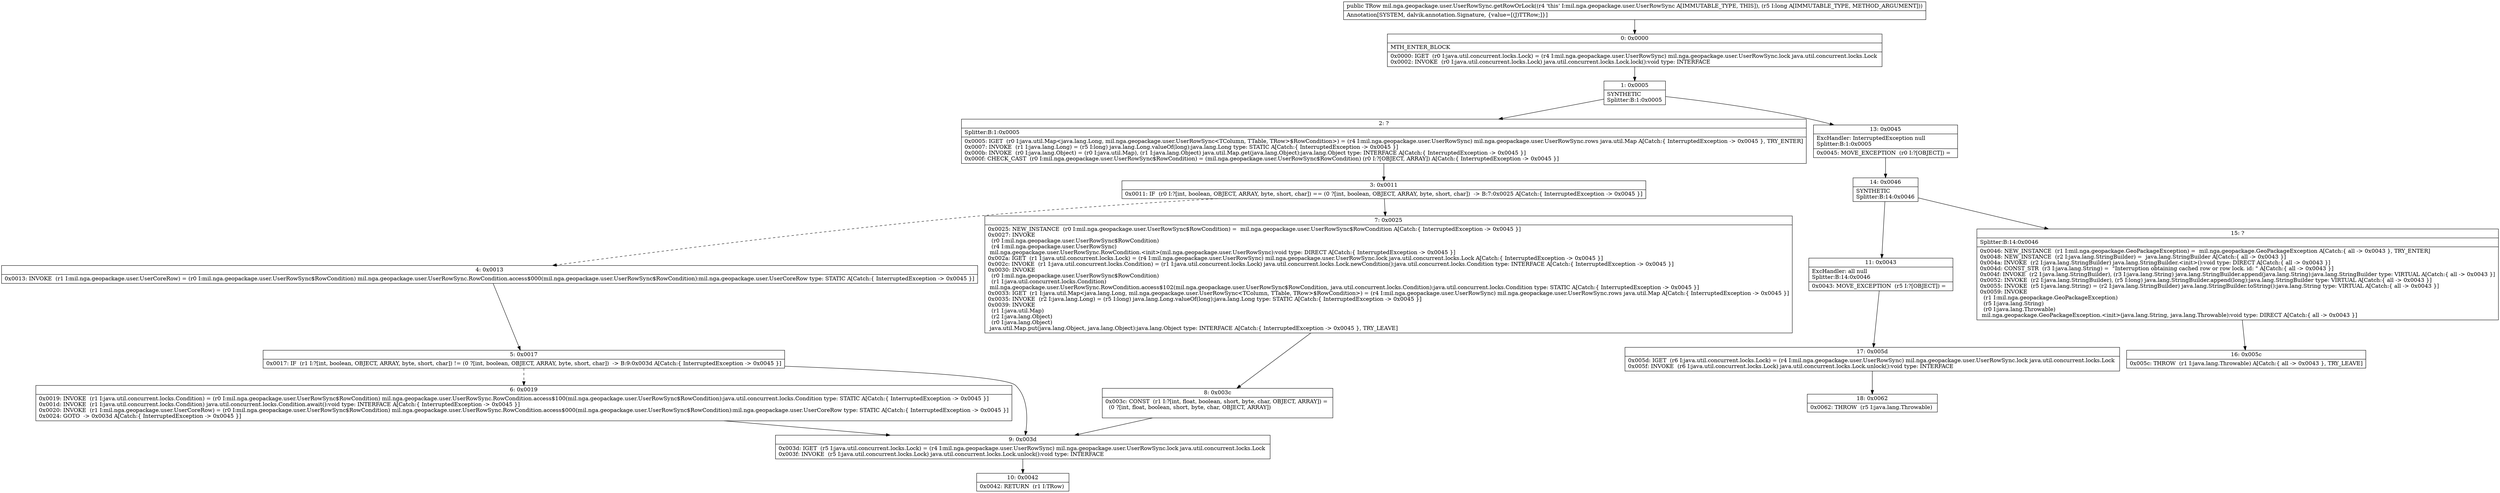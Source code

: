 digraph "CFG formil.nga.geopackage.user.UserRowSync.getRowOrLock(J)Lmil\/nga\/geopackage\/user\/UserCoreRow;" {
Node_0 [shape=record,label="{0\:\ 0x0000|MTH_ENTER_BLOCK\l|0x0000: IGET  (r0 I:java.util.concurrent.locks.Lock) = (r4 I:mil.nga.geopackage.user.UserRowSync) mil.nga.geopackage.user.UserRowSync.lock java.util.concurrent.locks.Lock \l0x0002: INVOKE  (r0 I:java.util.concurrent.locks.Lock) java.util.concurrent.locks.Lock.lock():void type: INTERFACE \l}"];
Node_1 [shape=record,label="{1\:\ 0x0005|SYNTHETIC\lSplitter:B:1:0x0005\l}"];
Node_2 [shape=record,label="{2\:\ ?|Splitter:B:1:0x0005\l|0x0005: IGET  (r0 I:java.util.Map\<java.lang.Long, mil.nga.geopackage.user.UserRowSync\<TColumn, TTable, TRow\>$RowCondition\>) = (r4 I:mil.nga.geopackage.user.UserRowSync) mil.nga.geopackage.user.UserRowSync.rows java.util.Map A[Catch:\{ InterruptedException \-\> 0x0045 \}, TRY_ENTER]\l0x0007: INVOKE  (r1 I:java.lang.Long) = (r5 I:long) java.lang.Long.valueOf(long):java.lang.Long type: STATIC A[Catch:\{ InterruptedException \-\> 0x0045 \}]\l0x000b: INVOKE  (r0 I:java.lang.Object) = (r0 I:java.util.Map), (r1 I:java.lang.Object) java.util.Map.get(java.lang.Object):java.lang.Object type: INTERFACE A[Catch:\{ InterruptedException \-\> 0x0045 \}]\l0x000f: CHECK_CAST  (r0 I:mil.nga.geopackage.user.UserRowSync$RowCondition) = (mil.nga.geopackage.user.UserRowSync$RowCondition) (r0 I:?[OBJECT, ARRAY]) A[Catch:\{ InterruptedException \-\> 0x0045 \}]\l}"];
Node_3 [shape=record,label="{3\:\ 0x0011|0x0011: IF  (r0 I:?[int, boolean, OBJECT, ARRAY, byte, short, char]) == (0 ?[int, boolean, OBJECT, ARRAY, byte, short, char])  \-\> B:7:0x0025 A[Catch:\{ InterruptedException \-\> 0x0045 \}]\l}"];
Node_4 [shape=record,label="{4\:\ 0x0013|0x0013: INVOKE  (r1 I:mil.nga.geopackage.user.UserCoreRow) = (r0 I:mil.nga.geopackage.user.UserRowSync$RowCondition) mil.nga.geopackage.user.UserRowSync.RowCondition.access$000(mil.nga.geopackage.user.UserRowSync$RowCondition):mil.nga.geopackage.user.UserCoreRow type: STATIC A[Catch:\{ InterruptedException \-\> 0x0045 \}]\l}"];
Node_5 [shape=record,label="{5\:\ 0x0017|0x0017: IF  (r1 I:?[int, boolean, OBJECT, ARRAY, byte, short, char]) != (0 ?[int, boolean, OBJECT, ARRAY, byte, short, char])  \-\> B:9:0x003d A[Catch:\{ InterruptedException \-\> 0x0045 \}]\l}"];
Node_6 [shape=record,label="{6\:\ 0x0019|0x0019: INVOKE  (r1 I:java.util.concurrent.locks.Condition) = (r0 I:mil.nga.geopackage.user.UserRowSync$RowCondition) mil.nga.geopackage.user.UserRowSync.RowCondition.access$100(mil.nga.geopackage.user.UserRowSync$RowCondition):java.util.concurrent.locks.Condition type: STATIC A[Catch:\{ InterruptedException \-\> 0x0045 \}]\l0x001d: INVOKE  (r1 I:java.util.concurrent.locks.Condition) java.util.concurrent.locks.Condition.await():void type: INTERFACE A[Catch:\{ InterruptedException \-\> 0x0045 \}]\l0x0020: INVOKE  (r1 I:mil.nga.geopackage.user.UserCoreRow) = (r0 I:mil.nga.geopackage.user.UserRowSync$RowCondition) mil.nga.geopackage.user.UserRowSync.RowCondition.access$000(mil.nga.geopackage.user.UserRowSync$RowCondition):mil.nga.geopackage.user.UserCoreRow type: STATIC A[Catch:\{ InterruptedException \-\> 0x0045 \}]\l0x0024: GOTO  \-\> 0x003d A[Catch:\{ InterruptedException \-\> 0x0045 \}]\l}"];
Node_7 [shape=record,label="{7\:\ 0x0025|0x0025: NEW_INSTANCE  (r0 I:mil.nga.geopackage.user.UserRowSync$RowCondition) =  mil.nga.geopackage.user.UserRowSync$RowCondition A[Catch:\{ InterruptedException \-\> 0x0045 \}]\l0x0027: INVOKE  \l  (r0 I:mil.nga.geopackage.user.UserRowSync$RowCondition)\l  (r4 I:mil.nga.geopackage.user.UserRowSync)\l mil.nga.geopackage.user.UserRowSync.RowCondition.\<init\>(mil.nga.geopackage.user.UserRowSync):void type: DIRECT A[Catch:\{ InterruptedException \-\> 0x0045 \}]\l0x002a: IGET  (r1 I:java.util.concurrent.locks.Lock) = (r4 I:mil.nga.geopackage.user.UserRowSync) mil.nga.geopackage.user.UserRowSync.lock java.util.concurrent.locks.Lock A[Catch:\{ InterruptedException \-\> 0x0045 \}]\l0x002c: INVOKE  (r1 I:java.util.concurrent.locks.Condition) = (r1 I:java.util.concurrent.locks.Lock) java.util.concurrent.locks.Lock.newCondition():java.util.concurrent.locks.Condition type: INTERFACE A[Catch:\{ InterruptedException \-\> 0x0045 \}]\l0x0030: INVOKE  \l  (r0 I:mil.nga.geopackage.user.UserRowSync$RowCondition)\l  (r1 I:java.util.concurrent.locks.Condition)\l mil.nga.geopackage.user.UserRowSync.RowCondition.access$102(mil.nga.geopackage.user.UserRowSync$RowCondition, java.util.concurrent.locks.Condition):java.util.concurrent.locks.Condition type: STATIC A[Catch:\{ InterruptedException \-\> 0x0045 \}]\l0x0033: IGET  (r1 I:java.util.Map\<java.lang.Long, mil.nga.geopackage.user.UserRowSync\<TColumn, TTable, TRow\>$RowCondition\>) = (r4 I:mil.nga.geopackage.user.UserRowSync) mil.nga.geopackage.user.UserRowSync.rows java.util.Map A[Catch:\{ InterruptedException \-\> 0x0045 \}]\l0x0035: INVOKE  (r2 I:java.lang.Long) = (r5 I:long) java.lang.Long.valueOf(long):java.lang.Long type: STATIC A[Catch:\{ InterruptedException \-\> 0x0045 \}]\l0x0039: INVOKE  \l  (r1 I:java.util.Map)\l  (r2 I:java.lang.Object)\l  (r0 I:java.lang.Object)\l java.util.Map.put(java.lang.Object, java.lang.Object):java.lang.Object type: INTERFACE A[Catch:\{ InterruptedException \-\> 0x0045 \}, TRY_LEAVE]\l}"];
Node_8 [shape=record,label="{8\:\ 0x003c|0x003c: CONST  (r1 I:?[int, float, boolean, short, byte, char, OBJECT, ARRAY]) = \l  (0 ?[int, float, boolean, short, byte, char, OBJECT, ARRAY])\l \l}"];
Node_9 [shape=record,label="{9\:\ 0x003d|0x003d: IGET  (r5 I:java.util.concurrent.locks.Lock) = (r4 I:mil.nga.geopackage.user.UserRowSync) mil.nga.geopackage.user.UserRowSync.lock java.util.concurrent.locks.Lock \l0x003f: INVOKE  (r5 I:java.util.concurrent.locks.Lock) java.util.concurrent.locks.Lock.unlock():void type: INTERFACE \l}"];
Node_10 [shape=record,label="{10\:\ 0x0042|0x0042: RETURN  (r1 I:TRow) \l}"];
Node_11 [shape=record,label="{11\:\ 0x0043|ExcHandler: all null\lSplitter:B:14:0x0046\l|0x0043: MOVE_EXCEPTION  (r5 I:?[OBJECT]) =  \l}"];
Node_13 [shape=record,label="{13\:\ 0x0045|ExcHandler: InterruptedException null\lSplitter:B:1:0x0005\l|0x0045: MOVE_EXCEPTION  (r0 I:?[OBJECT]) =  \l}"];
Node_14 [shape=record,label="{14\:\ 0x0046|SYNTHETIC\lSplitter:B:14:0x0046\l}"];
Node_15 [shape=record,label="{15\:\ ?|Splitter:B:14:0x0046\l|0x0046: NEW_INSTANCE  (r1 I:mil.nga.geopackage.GeoPackageException) =  mil.nga.geopackage.GeoPackageException A[Catch:\{ all \-\> 0x0043 \}, TRY_ENTER]\l0x0048: NEW_INSTANCE  (r2 I:java.lang.StringBuilder) =  java.lang.StringBuilder A[Catch:\{ all \-\> 0x0043 \}]\l0x004a: INVOKE  (r2 I:java.lang.StringBuilder) java.lang.StringBuilder.\<init\>():void type: DIRECT A[Catch:\{ all \-\> 0x0043 \}]\l0x004d: CONST_STR  (r3 I:java.lang.String) =  \"Interruption obtaining cached row or row lock. id: \" A[Catch:\{ all \-\> 0x0043 \}]\l0x004f: INVOKE  (r2 I:java.lang.StringBuilder), (r3 I:java.lang.String) java.lang.StringBuilder.append(java.lang.String):java.lang.StringBuilder type: VIRTUAL A[Catch:\{ all \-\> 0x0043 \}]\l0x0052: INVOKE  (r2 I:java.lang.StringBuilder), (r5 I:long) java.lang.StringBuilder.append(long):java.lang.StringBuilder type: VIRTUAL A[Catch:\{ all \-\> 0x0043 \}]\l0x0055: INVOKE  (r5 I:java.lang.String) = (r2 I:java.lang.StringBuilder) java.lang.StringBuilder.toString():java.lang.String type: VIRTUAL A[Catch:\{ all \-\> 0x0043 \}]\l0x0059: INVOKE  \l  (r1 I:mil.nga.geopackage.GeoPackageException)\l  (r5 I:java.lang.String)\l  (r0 I:java.lang.Throwable)\l mil.nga.geopackage.GeoPackageException.\<init\>(java.lang.String, java.lang.Throwable):void type: DIRECT A[Catch:\{ all \-\> 0x0043 \}]\l}"];
Node_16 [shape=record,label="{16\:\ 0x005c|0x005c: THROW  (r1 I:java.lang.Throwable) A[Catch:\{ all \-\> 0x0043 \}, TRY_LEAVE]\l}"];
Node_17 [shape=record,label="{17\:\ 0x005d|0x005d: IGET  (r6 I:java.util.concurrent.locks.Lock) = (r4 I:mil.nga.geopackage.user.UserRowSync) mil.nga.geopackage.user.UserRowSync.lock java.util.concurrent.locks.Lock \l0x005f: INVOKE  (r6 I:java.util.concurrent.locks.Lock) java.util.concurrent.locks.Lock.unlock():void type: INTERFACE \l}"];
Node_18 [shape=record,label="{18\:\ 0x0062|0x0062: THROW  (r5 I:java.lang.Throwable) \l}"];
MethodNode[shape=record,label="{public TRow mil.nga.geopackage.user.UserRowSync.getRowOrLock((r4 'this' I:mil.nga.geopackage.user.UserRowSync A[IMMUTABLE_TYPE, THIS]), (r5 I:long A[IMMUTABLE_TYPE, METHOD_ARGUMENT]))  | Annotation[SYSTEM, dalvik.annotation.Signature, \{value=[(J)TTRow;]\}]\l}"];
MethodNode -> Node_0;
Node_0 -> Node_1;
Node_1 -> Node_2;
Node_1 -> Node_13;
Node_2 -> Node_3;
Node_3 -> Node_4[style=dashed];
Node_3 -> Node_7;
Node_4 -> Node_5;
Node_5 -> Node_6[style=dashed];
Node_5 -> Node_9;
Node_6 -> Node_9;
Node_7 -> Node_8;
Node_8 -> Node_9;
Node_9 -> Node_10;
Node_11 -> Node_17;
Node_13 -> Node_14;
Node_14 -> Node_15;
Node_14 -> Node_11;
Node_15 -> Node_16;
Node_17 -> Node_18;
}

